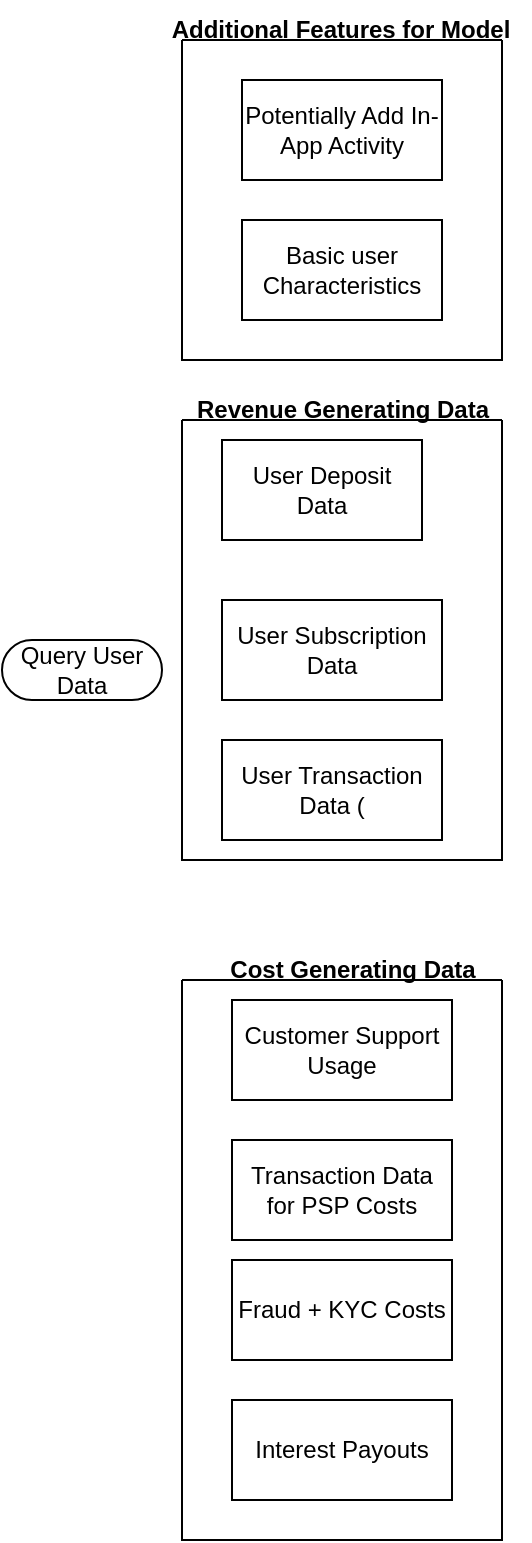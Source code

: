 <mxfile version="21.0.2" type="github">
  <diagram id="C5RBs43oDa-KdzZeNtuy" name="Page-1">
    <mxGraphModel dx="1377" dy="802" grid="1" gridSize="10" guides="1" tooltips="1" connect="1" arrows="1" fold="1" page="1" pageScale="1" pageWidth="827" pageHeight="1169" math="0" shadow="0">
      <root>
        <mxCell id="WIyWlLk6GJQsqaUBKTNV-0" />
        <mxCell id="WIyWlLk6GJQsqaUBKTNV-1" parent="WIyWlLk6GJQsqaUBKTNV-0" />
        <mxCell id="F1LA552zFVjthzOrUmyp-7" value="Query User Data" style="html=1;dashed=0;whiteSpace=wrap;shape=mxgraph.dfd.start" vertex="1" parent="WIyWlLk6GJQsqaUBKTNV-1">
          <mxGeometry x="20" y="460" width="80" height="30" as="geometry" />
        </mxCell>
        <mxCell id="F1LA552zFVjthzOrUmyp-8" value="Potentially Add In-App Activity" style="html=1;dashed=0;whiteSpace=wrap;" vertex="1" parent="WIyWlLk6GJQsqaUBKTNV-1">
          <mxGeometry x="140" y="180" width="100" height="50" as="geometry" />
        </mxCell>
        <mxCell id="F1LA552zFVjthzOrUmyp-9" value="User Subscription Data" style="html=1;dashed=0;whiteSpace=wrap;" vertex="1" parent="WIyWlLk6GJQsqaUBKTNV-1">
          <mxGeometry x="130" y="440" width="110" height="50" as="geometry" />
        </mxCell>
        <mxCell id="F1LA552zFVjthzOrUmyp-10" value="User Deposit Data" style="html=1;dashed=0;whiteSpace=wrap;" vertex="1" parent="WIyWlLk6GJQsqaUBKTNV-1">
          <mxGeometry x="130" y="360" width="100" height="50" as="geometry" />
        </mxCell>
        <mxCell id="F1LA552zFVjthzOrUmyp-11" value="Basic user Characteristics" style="html=1;dashed=0;whiteSpace=wrap;" vertex="1" parent="WIyWlLk6GJQsqaUBKTNV-1">
          <mxGeometry x="140" y="250" width="100" height="50" as="geometry" />
        </mxCell>
        <mxCell id="F1LA552zFVjthzOrUmyp-14" value="User Transaction Data (" style="html=1;dashed=0;whiteSpace=wrap;" vertex="1" parent="WIyWlLk6GJQsqaUBKTNV-1">
          <mxGeometry x="130" y="510" width="110" height="50" as="geometry" />
        </mxCell>
        <mxCell id="F1LA552zFVjthzOrUmyp-15" value="" style="swimlane;startSize=0;" vertex="1" parent="WIyWlLk6GJQsqaUBKTNV-1">
          <mxGeometry x="110" y="350" width="160" height="220" as="geometry" />
        </mxCell>
        <mxCell id="F1LA552zFVjthzOrUmyp-18" value="" style="swimlane;startSize=0;" vertex="1" parent="WIyWlLk6GJQsqaUBKTNV-1">
          <mxGeometry x="110" y="160" width="160" height="160" as="geometry" />
        </mxCell>
        <mxCell id="F1LA552zFVjthzOrUmyp-19" value="&lt;b&gt;Additional Features for Model&lt;/b&gt;" style="text;html=1;align=center;verticalAlign=middle;resizable=0;points=[];autosize=1;strokeColor=none;fillColor=none;" vertex="1" parent="WIyWlLk6GJQsqaUBKTNV-1">
          <mxGeometry x="93.75" y="140" width="190" height="30" as="geometry" />
        </mxCell>
        <mxCell id="F1LA552zFVjthzOrUmyp-20" value="" style="swimlane;startSize=0;" vertex="1" parent="WIyWlLk6GJQsqaUBKTNV-1">
          <mxGeometry x="110" y="630" width="160" height="280" as="geometry" />
        </mxCell>
        <mxCell id="F1LA552zFVjthzOrUmyp-22" value="Customer Support Usage" style="html=1;dashed=0;whiteSpace=wrap;" vertex="1" parent="F1LA552zFVjthzOrUmyp-20">
          <mxGeometry x="25" y="10" width="110" height="50" as="geometry" />
        </mxCell>
        <mxCell id="F1LA552zFVjthzOrUmyp-23" value="Transaction Data for PSP Costs" style="html=1;dashed=0;whiteSpace=wrap;" vertex="1" parent="F1LA552zFVjthzOrUmyp-20">
          <mxGeometry x="25" y="80" width="110" height="50" as="geometry" />
        </mxCell>
        <mxCell id="F1LA552zFVjthzOrUmyp-24" value="Fraud + KYC Costs" style="html=1;dashed=0;whiteSpace=wrap;" vertex="1" parent="F1LA552zFVjthzOrUmyp-20">
          <mxGeometry x="25" y="140" width="110" height="50" as="geometry" />
        </mxCell>
        <mxCell id="F1LA552zFVjthzOrUmyp-25" value="Interest Payouts" style="html=1;dashed=0;whiteSpace=wrap;" vertex="1" parent="F1LA552zFVjthzOrUmyp-20">
          <mxGeometry x="25" y="210" width="110" height="50" as="geometry" />
        </mxCell>
        <mxCell id="F1LA552zFVjthzOrUmyp-21" value="&lt;b&gt;Cost Generating Data&lt;/b&gt;" style="text;html=1;align=center;verticalAlign=middle;resizable=0;points=[];autosize=1;strokeColor=none;fillColor=none;" vertex="1" parent="WIyWlLk6GJQsqaUBKTNV-1">
          <mxGeometry x="120" y="610" width="150" height="30" as="geometry" />
        </mxCell>
        <mxCell id="F1LA552zFVjthzOrUmyp-16" value="&lt;b&gt;Revenue Generating Data&lt;/b&gt;" style="text;html=1;align=center;verticalAlign=middle;resizable=0;points=[];autosize=1;strokeColor=none;fillColor=none;" vertex="1" parent="WIyWlLk6GJQsqaUBKTNV-1">
          <mxGeometry x="105" y="330" width="170" height="30" as="geometry" />
        </mxCell>
      </root>
    </mxGraphModel>
  </diagram>
</mxfile>
